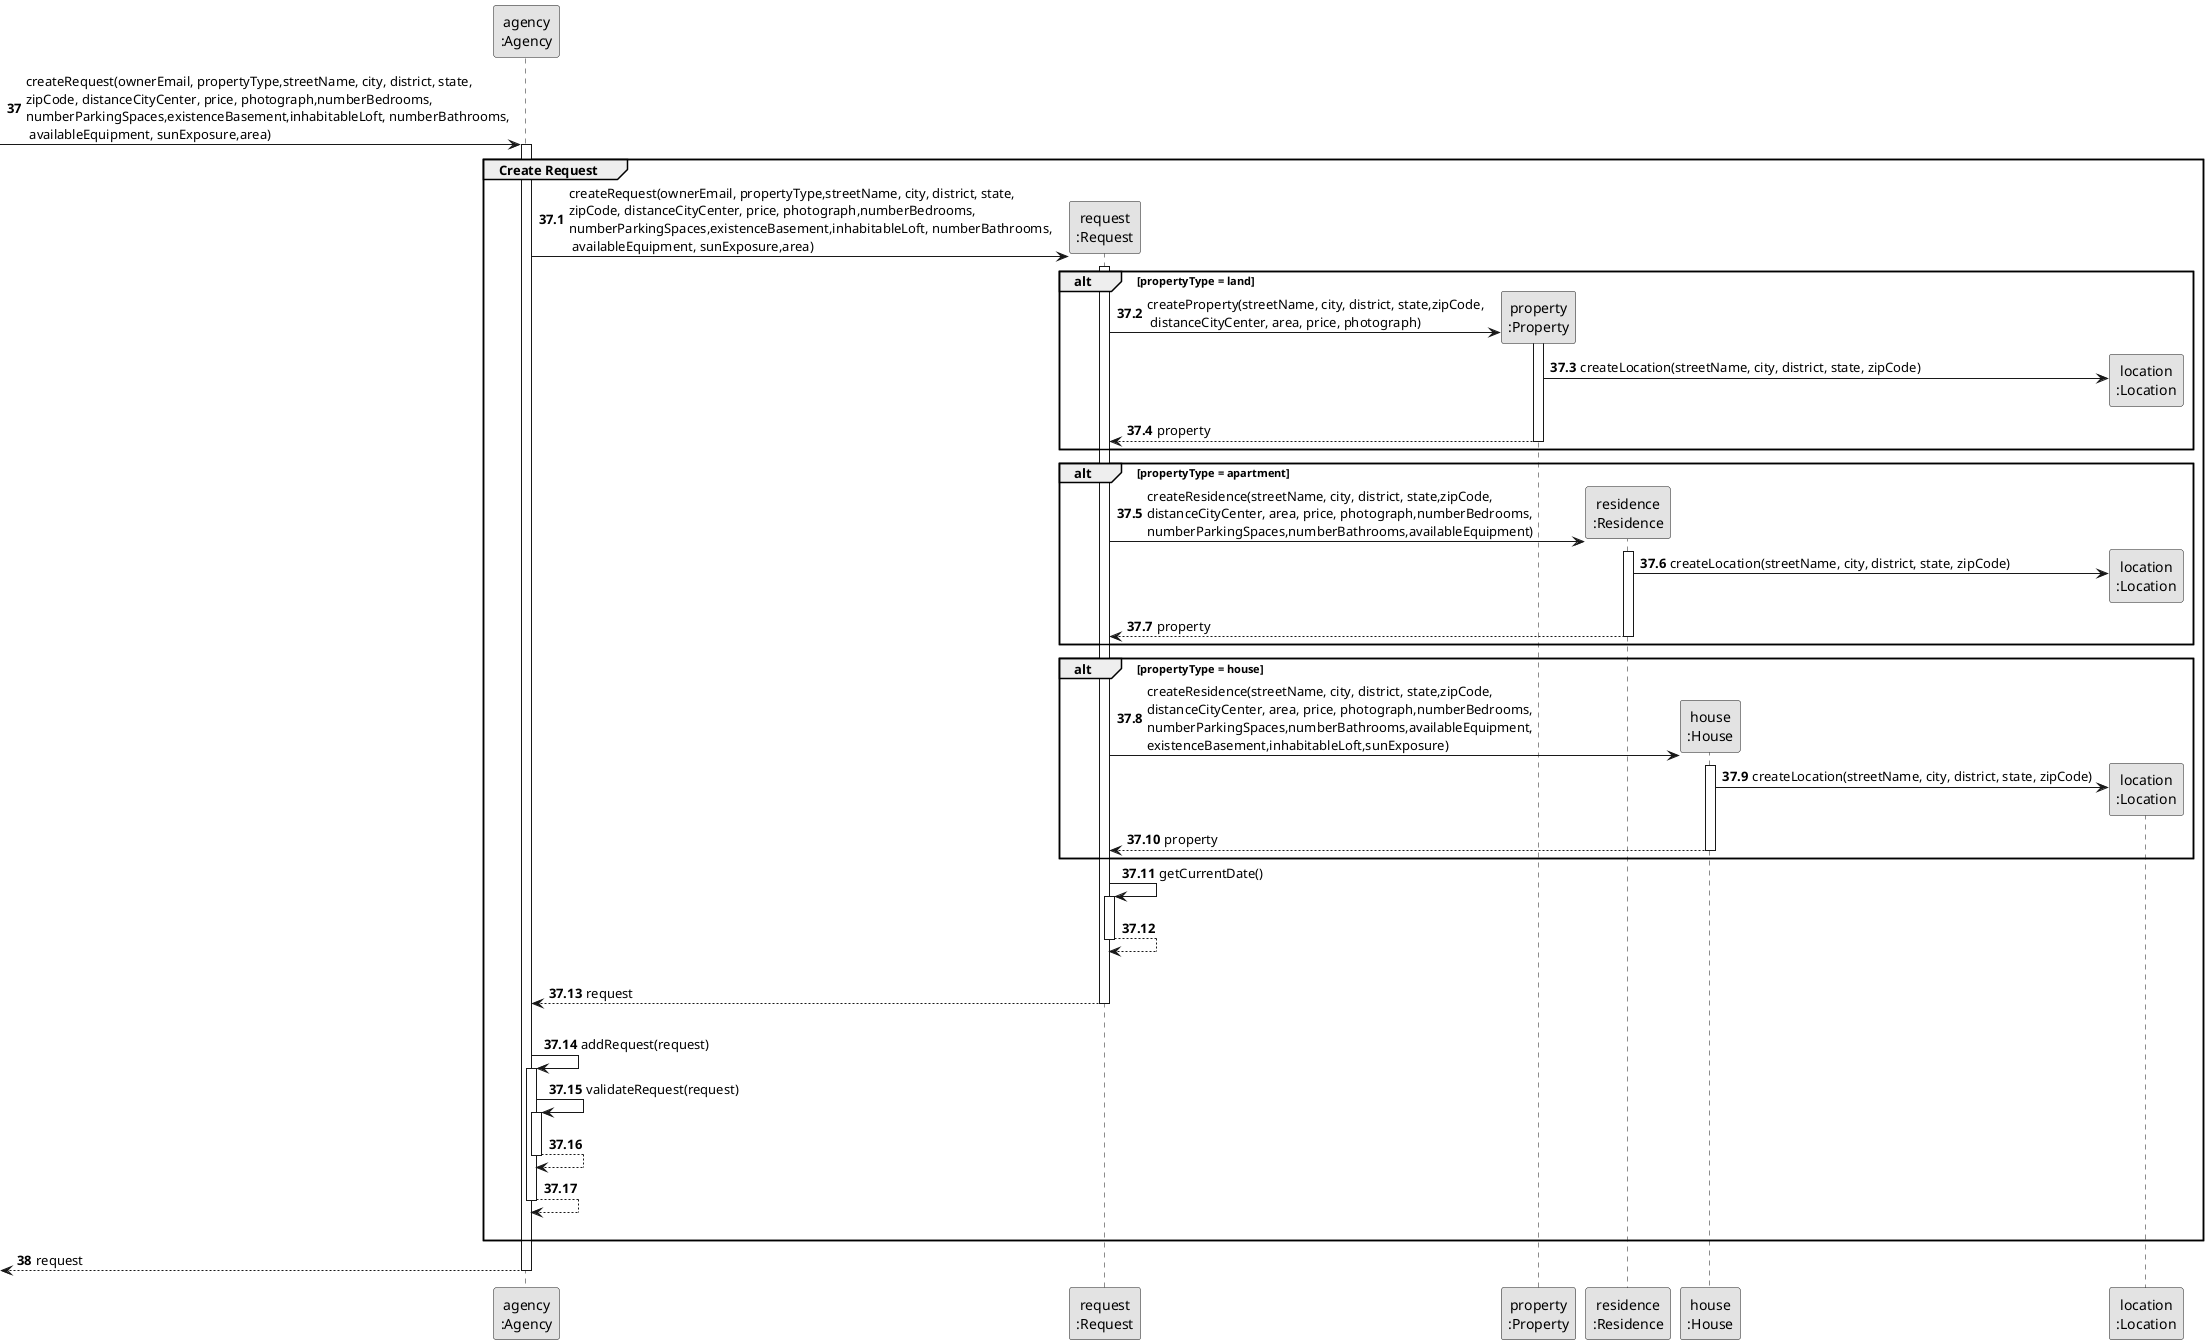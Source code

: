 @startuml
skinparam monochrome true
skinparam packageStyle rectangle
skinparam shadowing false

participant "agency\n:Agency" as AGENCY
participant "request\n:Request" as REQUEST
participant "property\n:Property" as PROPERTY
participant "residence\n:Residence" as RESIDENCE
participant "house\n:House" as HOUSE
participant "location\n:Location" as LOCATION


autonumber 37

        -> AGENCY: createRequest(ownerEmail, propertyType,streetName, city, district, state,\nzipCode, distanceCityCenter, price, photograph,numberBedrooms,\nnumberParkingSpaces,existenceBasement,inhabitableLoft, numberBathrooms,\n availableEquipment, sunExposure,area)
         activate AGENCY

autonumber 37.1

    group Create Request

        AGENCY -> REQUEST **: createRequest(ownerEmail, propertyType,streetName, city, district, state,\nzipCode, distanceCityCenter, price, photograph,numberBedrooms,\nnumberParkingSpaces,existenceBasement,inhabitableLoft, numberBathrooms,\n availableEquipment, sunExposure,area)
        activate REQUEST
        alt propertyType = land
                REQUEST -> PROPERTY** : createProperty(streetName, city, district, state,zipCode,\n distanceCityCenter, area, price, photograph)
                activate PROPERTY

                PROPERTY -> LOCATION** : createLocation(streetName, city, district, state, zipCode)

                PROPERTY --> REQUEST : property
                deactivate PROPERTY

        end
        alt propertyType = apartment
                REQUEST -> RESIDENCE** : createResidence(streetName, city, district, state,zipCode,\ndistanceCityCenter, area, price, photograph,numberBedrooms,\nnumberParkingSpaces,numberBathrooms,availableEquipment)
                activate RESIDENCE

                RESIDENCE -> LOCATION** : createLocation(streetName, city, district, state, zipCode)

                RESIDENCE --> REQUEST : property
                deactivate RESIDENCE

        end
        alt propertyType = house
                REQUEST -> HOUSE** : createResidence(streetName, city, district, state,zipCode,\ndistanceCityCenter, area, price, photograph,numberBedrooms,\nnumberParkingSpaces,numberBathrooms,availableEquipment,\nexistenceBasement,inhabitableLoft,sunExposure)

                activate HOUSE

               HOUSE -> LOCATION** : createLocation(streetName, city, district, state, zipCode)

                HOUSE --> REQUEST : property
                deactivate HOUSE
        end
            REQUEST -> REQUEST : getCurrentDate()
            activate REQUEST

            REQUEST --> REQUEST :
            deactivate REQUEST
            |||

            REQUEST --> AGENCY: request
            deactivate REQUEST
            |||
            AGENCY -> AGENCY: addRequest(request)
                activate AGENCY
                    AGENCY -> AGENCY: validateRequest(request)
                    activate AGENCY
                        AGENCY --> AGENCY
                    deactivate AGENCY

                    AGENCY --> AGENCY

            deactivate  AGENCY
    |||
    end

autonumber 38
        <-- AGENCY: request
        deactivate AGENCY


@enduml
